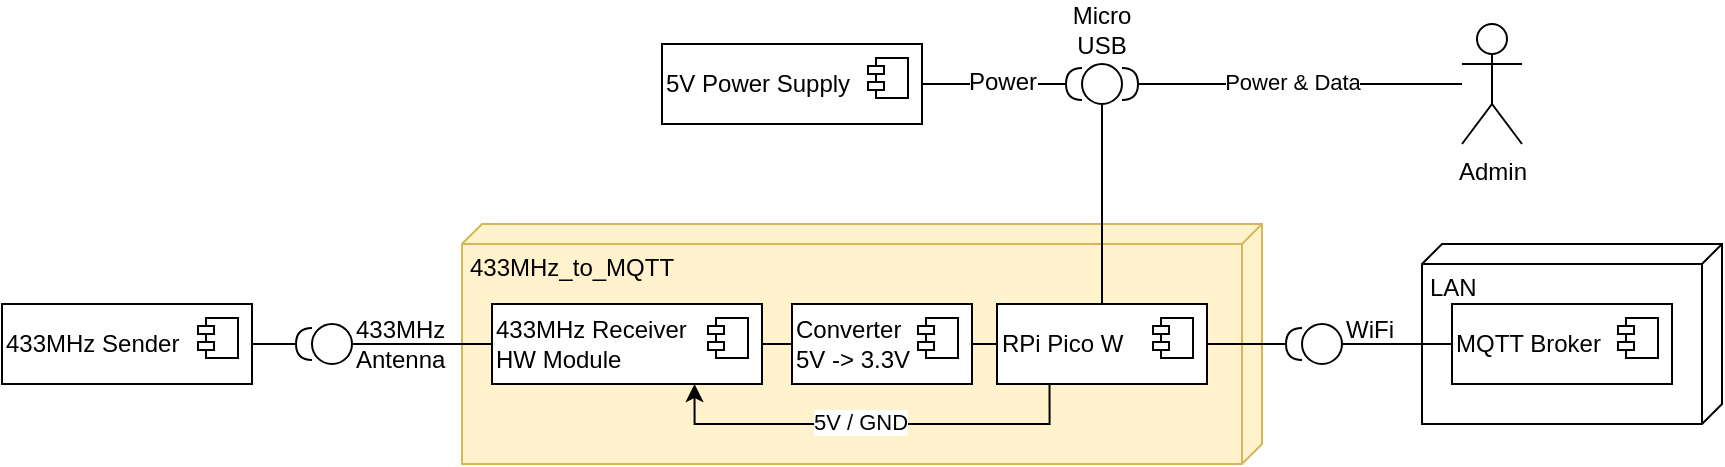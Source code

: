 <mxfile version="24.2.5" type="device">
  <diagram name="Page-1" id="5f0bae14-7c28-e335-631c-24af17079c00">
    <mxGraphModel dx="961" dy="600" grid="1" gridSize="10" guides="1" tooltips="1" connect="1" arrows="1" fold="1" page="1" pageScale="1" pageWidth="1169" pageHeight="827" background="none" math="0" shadow="0">
      <root>
        <mxCell id="0" />
        <mxCell id="1" parent="0" />
        <mxCell id="39150e848f15840c-2" value="433MHz_to_MQTT" style="verticalAlign=top;align=left;spacingTop=8;spacingLeft=2;spacingRight=12;shape=cube;size=10;direction=south;fontStyle=0;html=1;rounded=0;shadow=0;comic=0;labelBackgroundColor=none;strokeWidth=1;fontFamily=Helvetica;fontSize=12;fillColor=#fff2cc;strokeColor=#d6b656;" parent="1" vertex="1">
          <mxGeometry x="450" y="220" width="400" height="120" as="geometry" />
        </mxCell>
        <mxCell id="39150e848f15840c-3" value="LAN" style="verticalAlign=top;align=left;spacingTop=8;spacingLeft=2;spacingRight=12;shape=cube;size=10;direction=south;fontStyle=0;html=1;rounded=0;shadow=0;comic=0;labelBackgroundColor=none;strokeWidth=1;fontFamily=Helvetica;fontSize=12;" parent="1" vertex="1">
          <mxGeometry x="930" y="230" width="150" height="90" as="geometry" />
        </mxCell>
        <mxCell id="39150e848f15840c-9" value="WiFi&lt;div style=&quot;font-size: 12px;&quot;&gt;&lt;br style=&quot;font-size: 12px;&quot;&gt;&lt;/div&gt;" style="ellipse;whiteSpace=wrap;html=1;rounded=0;shadow=0;comic=0;labelBackgroundColor=none;strokeWidth=1;fontFamily=Helvetica;fontSize=12;align=left;direction=west;verticalAlign=middle;labelPosition=right;verticalLabelPosition=middle;" parent="1" vertex="1">
          <mxGeometry x="870" y="270" width="20" height="20" as="geometry" />
        </mxCell>
        <mxCell id="39150e848f15840c-12" style="edgeStyle=none;rounded=0;html=1;labelBackgroundColor=none;startArrow=none;startFill=0;startSize=8;endArrow=none;endFill=0;endSize=16;fontFamily=Helvetica;fontSize=12;exitX=0;exitY=0.5;exitDx=0;exitDy=0;" parent="1" source="sCqgUqoKJqbZPPgW2IgT-26" target="39150e848f15840c-9" edge="1">
          <mxGeometry relative="1" as="geometry">
            <mxPoint x="1010.0" y="310.0" as="sourcePoint" />
          </mxGeometry>
        </mxCell>
        <mxCell id="_g9zdEcOYTViBknSVJwx-2" style="edgeStyle=orthogonalEdgeStyle;rounded=0;orthogonalLoop=1;jettySize=auto;html=1;exitX=0;exitY=0.5;exitDx=0;exitDy=0;entryX=0;entryY=0.5;entryDx=0;entryDy=0;endArrow=none;endFill=0;fontFamily=Helvetica;fontSize=12;" parent="1" source="beCBsW8G4Jq02-bQAGJO-1" target="sCqgUqoKJqbZPPgW2IgT-4" edge="1">
          <mxGeometry relative="1" as="geometry">
            <mxPoint x="550.0" y="310" as="targetPoint" />
          </mxGeometry>
        </mxCell>
        <mxCell id="beCBsW8G4Jq02-bQAGJO-1" value="&lt;font style=&quot;font-size: 12px;&quot;&gt;433MHz Antenna&lt;/font&gt;" style="ellipse;whiteSpace=wrap;html=1;rounded=0;shadow=0;comic=0;labelBackgroundColor=none;strokeWidth=1;fontFamily=Helvetica;fontSize=12;align=left;direction=west;verticalAlign=middle;labelPosition=right;verticalLabelPosition=middle;" parent="1" vertex="1">
          <mxGeometry x="375" y="270" width="20" height="20" as="geometry" />
        </mxCell>
        <mxCell id="sCqgUqoKJqbZPPgW2IgT-8" style="edgeStyle=orthogonalEdgeStyle;rounded=0;orthogonalLoop=1;jettySize=auto;html=1;exitX=1;exitY=0.5;exitDx=0;exitDy=0;entryX=1;entryY=0.5;entryDx=0;entryDy=0;endArrow=halfCircle;endFill=0;fontFamily=Helvetica;fontSize=12;" edge="1" parent="1" source="sCqgUqoKJqbZPPgW2IgT-2" target="39150e848f15840c-9">
          <mxGeometry relative="1" as="geometry">
            <mxPoint x="782.5" y="300" as="sourcePoint" />
            <mxPoint x="775" y="460" as="targetPoint" />
            <Array as="points">
              <mxPoint x="860" y="280" />
              <mxPoint x="860" y="280" />
            </Array>
          </mxGeometry>
        </mxCell>
        <mxCell id="sCqgUqoKJqbZPPgW2IgT-23" style="edgeStyle=orthogonalEdgeStyle;rounded=0;orthogonalLoop=1;jettySize=auto;html=1;entryX=0.5;entryY=0;entryDx=0;entryDy=0;endArrow=none;endFill=0;exitX=0.5;exitY=0;exitDx=0;exitDy=0;fontFamily=Helvetica;fontSize=12;" edge="1" parent="1" source="sCqgUqoKJqbZPPgW2IgT-2" target="sCqgUqoKJqbZPPgW2IgT-18">
          <mxGeometry relative="1" as="geometry">
            <mxPoint x="860" y="380" as="sourcePoint" />
          </mxGeometry>
        </mxCell>
        <mxCell id="sCqgUqoKJqbZPPgW2IgT-42" style="edgeStyle=orthogonalEdgeStyle;rounded=0;orthogonalLoop=1;jettySize=auto;html=1;exitX=0.25;exitY=1;exitDx=0;exitDy=0;entryX=0.75;entryY=1;entryDx=0;entryDy=0;" edge="1" parent="1" source="sCqgUqoKJqbZPPgW2IgT-2" target="sCqgUqoKJqbZPPgW2IgT-4">
          <mxGeometry relative="1" as="geometry" />
        </mxCell>
        <mxCell id="sCqgUqoKJqbZPPgW2IgT-43" value="5V / GND" style="edgeLabel;html=1;align=center;verticalAlign=middle;resizable=0;points=[];" vertex="1" connectable="0" parent="sCqgUqoKJqbZPPgW2IgT-42">
          <mxGeometry x="0.059" y="-1" relative="1" as="geometry">
            <mxPoint as="offset" />
          </mxGeometry>
        </mxCell>
        <mxCell id="sCqgUqoKJqbZPPgW2IgT-2" value="RPi Pico W" style="html=1;dropTarget=0;whiteSpace=wrap;align=left;fontFamily=Helvetica;fontSize=12;" vertex="1" parent="1">
          <mxGeometry x="717.5" y="260" width="105" height="40" as="geometry" />
        </mxCell>
        <mxCell id="sCqgUqoKJqbZPPgW2IgT-3" value="" style="shape=module;jettyWidth=8;jettyHeight=4;fontFamily=Helvetica;fontSize=12;" vertex="1" parent="sCqgUqoKJqbZPPgW2IgT-2">
          <mxGeometry x="1" width="20" height="20" relative="1" as="geometry">
            <mxPoint x="-27" y="7" as="offset" />
          </mxGeometry>
        </mxCell>
        <mxCell id="sCqgUqoKJqbZPPgW2IgT-12" style="edgeStyle=orthogonalEdgeStyle;rounded=0;orthogonalLoop=1;jettySize=auto;html=1;exitX=1;exitY=0.5;exitDx=0;exitDy=0;entryX=0;entryY=0.5;entryDx=0;entryDy=0;endArrow=none;endFill=0;fontFamily=Helvetica;fontSize=12;" edge="1" parent="1" source="sCqgUqoKJqbZPPgW2IgT-4" target="sCqgUqoKJqbZPPgW2IgT-9">
          <mxGeometry relative="1" as="geometry" />
        </mxCell>
        <mxCell id="sCqgUqoKJqbZPPgW2IgT-4" value="&lt;span style=&quot;text-wrap: nowrap; font-size: 12px;&quot;&gt;433MHz Receiver&lt;/span&gt;&lt;div style=&quot;text-wrap: nowrap; font-size: 12px;&quot;&gt;HW Module&lt;/div&gt;" style="html=1;dropTarget=0;whiteSpace=wrap;align=left;fontFamily=Helvetica;fontSize=12;" vertex="1" parent="1">
          <mxGeometry x="465" y="260" width="135" height="40" as="geometry" />
        </mxCell>
        <mxCell id="sCqgUqoKJqbZPPgW2IgT-5" value="" style="shape=module;jettyWidth=8;jettyHeight=4;fontFamily=Helvetica;fontSize=12;" vertex="1" parent="sCqgUqoKJqbZPPgW2IgT-4">
          <mxGeometry x="1" width="20" height="20" relative="1" as="geometry">
            <mxPoint x="-27" y="7" as="offset" />
          </mxGeometry>
        </mxCell>
        <mxCell id="sCqgUqoKJqbZPPgW2IgT-13" style="edgeStyle=orthogonalEdgeStyle;rounded=0;orthogonalLoop=1;jettySize=auto;html=1;exitX=1;exitY=0.5;exitDx=0;exitDy=0;entryX=0;entryY=0.5;entryDx=0;entryDy=0;endArrow=none;endFill=0;fontFamily=Helvetica;fontSize=12;" edge="1" parent="1" source="sCqgUqoKJqbZPPgW2IgT-9" target="sCqgUqoKJqbZPPgW2IgT-2">
          <mxGeometry relative="1" as="geometry" />
        </mxCell>
        <mxCell id="sCqgUqoKJqbZPPgW2IgT-9" value="&lt;div style=&quot;font-size: 12px;&quot;&gt;Converter&lt;/div&gt;5V -&amp;gt; 3.3V" style="html=1;dropTarget=0;whiteSpace=wrap;align=left;fontFamily=Helvetica;fontSize=12;" vertex="1" parent="1">
          <mxGeometry x="615" y="260" width="90" height="40" as="geometry" />
        </mxCell>
        <mxCell id="sCqgUqoKJqbZPPgW2IgT-10" value="" style="shape=module;jettyWidth=8;jettyHeight=4;fontFamily=Helvetica;fontSize=12;" vertex="1" parent="sCqgUqoKJqbZPPgW2IgT-9">
          <mxGeometry x="1" width="20" height="20" relative="1" as="geometry">
            <mxPoint x="-27" y="7" as="offset" />
          </mxGeometry>
        </mxCell>
        <mxCell id="sCqgUqoKJqbZPPgW2IgT-16" style="rounded=0;orthogonalLoop=1;jettySize=auto;html=1;exitX=1;exitY=0.5;exitDx=0;exitDy=0;entryX=1;entryY=0.5;entryDx=0;entryDy=0;endArrow=halfCircle;endFill=0;fontFamily=Helvetica;fontSize=12;" edge="1" parent="1" source="sCqgUqoKJqbZPPgW2IgT-14" target="beCBsW8G4Jq02-bQAGJO-1">
          <mxGeometry relative="1" as="geometry" />
        </mxCell>
        <mxCell id="sCqgUqoKJqbZPPgW2IgT-17" value="&lt;div style=&quot;font-size: 12px;&quot;&gt;&lt;br style=&quot;font-size: 12px;&quot;&gt;&lt;/div&gt;" style="edgeLabel;html=1;align=center;verticalAlign=middle;resizable=0;points=[];fontFamily=Helvetica;fontSize=12;" vertex="1" connectable="0" parent="sCqgUqoKJqbZPPgW2IgT-16">
          <mxGeometry x="0.024" y="-1" relative="1" as="geometry">
            <mxPoint as="offset" />
          </mxGeometry>
        </mxCell>
        <mxCell id="sCqgUqoKJqbZPPgW2IgT-14" value="&lt;span style=&quot;text-wrap: nowrap; font-size: 12px;&quot;&gt;433MHz Sender&lt;/span&gt;" style="html=1;dropTarget=0;whiteSpace=wrap;align=left;fontFamily=Helvetica;fontSize=12;" vertex="1" parent="1">
          <mxGeometry x="220" y="260" width="125" height="40" as="geometry" />
        </mxCell>
        <mxCell id="sCqgUqoKJqbZPPgW2IgT-15" value="" style="shape=module;jettyWidth=8;jettyHeight=4;fontFamily=Helvetica;fontSize=12;" vertex="1" parent="sCqgUqoKJqbZPPgW2IgT-14">
          <mxGeometry x="1" width="20" height="20" relative="1" as="geometry">
            <mxPoint x="-27" y="7" as="offset" />
          </mxGeometry>
        </mxCell>
        <mxCell id="sCqgUqoKJqbZPPgW2IgT-18" value="Micro USB" style="ellipse;whiteSpace=wrap;html=1;rounded=0;shadow=0;comic=0;labelBackgroundColor=none;strokeWidth=1;fontFamily=Helvetica;fontSize=12;align=center;direction=west;verticalAlign=bottom;labelPosition=center;verticalLabelPosition=top;" vertex="1" parent="1">
          <mxGeometry x="760" y="140" width="20" height="20" as="geometry" />
        </mxCell>
        <mxCell id="sCqgUqoKJqbZPPgW2IgT-25" value="" style="edgeStyle=orthogonalEdgeStyle;rounded=0;orthogonalLoop=1;jettySize=auto;html=1;endArrow=halfCircle;endFill=0;fontFamily=Helvetica;fontSize=12;" edge="1" parent="1" source="sCqgUqoKJqbZPPgW2IgT-24" target="sCqgUqoKJqbZPPgW2IgT-18">
          <mxGeometry relative="1" as="geometry" />
        </mxCell>
        <mxCell id="sCqgUqoKJqbZPPgW2IgT-41" value="Power &amp;amp; Data" style="edgeLabel;html=1;align=center;verticalAlign=middle;resizable=0;points=[];" vertex="1" connectable="0" parent="sCqgUqoKJqbZPPgW2IgT-25">
          <mxGeometry x="-0.001" y="-1" relative="1" as="geometry">
            <mxPoint as="offset" />
          </mxGeometry>
        </mxCell>
        <mxCell id="sCqgUqoKJqbZPPgW2IgT-24" value="Admin" style="shape=umlActor;verticalLabelPosition=bottom;verticalAlign=top;html=1;fontFamily=Helvetica;fontSize=12;" vertex="1" parent="1">
          <mxGeometry x="950" y="120" width="30" height="60" as="geometry" />
        </mxCell>
        <mxCell id="sCqgUqoKJqbZPPgW2IgT-26" value="MQTT Broker" style="html=1;dropTarget=0;whiteSpace=wrap;align=left;fontFamily=Helvetica;fontSize=12;" vertex="1" parent="1">
          <mxGeometry x="945" y="260" width="110" height="40" as="geometry" />
        </mxCell>
        <mxCell id="sCqgUqoKJqbZPPgW2IgT-27" value="" style="shape=module;jettyWidth=8;jettyHeight=4;fontFamily=Helvetica;fontSize=12;" vertex="1" parent="sCqgUqoKJqbZPPgW2IgT-26">
          <mxGeometry x="1" width="20" height="20" relative="1" as="geometry">
            <mxPoint x="-27" y="7" as="offset" />
          </mxGeometry>
        </mxCell>
        <mxCell id="sCqgUqoKJqbZPPgW2IgT-39" value="" style="edgeStyle=orthogonalEdgeStyle;rounded=0;orthogonalLoop=1;jettySize=auto;html=1;endArrow=halfCircle;endFill=0;fontFamily=Helvetica;fontSize=12;" edge="1" parent="1" source="sCqgUqoKJqbZPPgW2IgT-29" target="sCqgUqoKJqbZPPgW2IgT-18">
          <mxGeometry relative="1" as="geometry" />
        </mxCell>
        <mxCell id="sCqgUqoKJqbZPPgW2IgT-40" value="&lt;font style=&quot;font-size: 12px;&quot;&gt;Power&lt;/font&gt;" style="edgeLabel;html=1;align=center;verticalAlign=middle;resizable=0;points=[];fontFamily=Helvetica;fontSize=12;" vertex="1" connectable="0" parent="sCqgUqoKJqbZPPgW2IgT-39">
          <mxGeometry x="-0.008" y="1" relative="1" as="geometry">
            <mxPoint as="offset" />
          </mxGeometry>
        </mxCell>
        <mxCell id="sCqgUqoKJqbZPPgW2IgT-29" value="5V Power Supply" style="html=1;dropTarget=0;whiteSpace=wrap;align=left;fontFamily=Helvetica;fontSize=12;" vertex="1" parent="1">
          <mxGeometry x="550" y="130" width="130" height="40" as="geometry" />
        </mxCell>
        <mxCell id="sCqgUqoKJqbZPPgW2IgT-30" value="" style="shape=module;jettyWidth=8;jettyHeight=4;fontFamily=Helvetica;fontSize=12;" vertex="1" parent="sCqgUqoKJqbZPPgW2IgT-29">
          <mxGeometry x="1" width="20" height="20" relative="1" as="geometry">
            <mxPoint x="-27" y="7" as="offset" />
          </mxGeometry>
        </mxCell>
      </root>
    </mxGraphModel>
  </diagram>
</mxfile>
